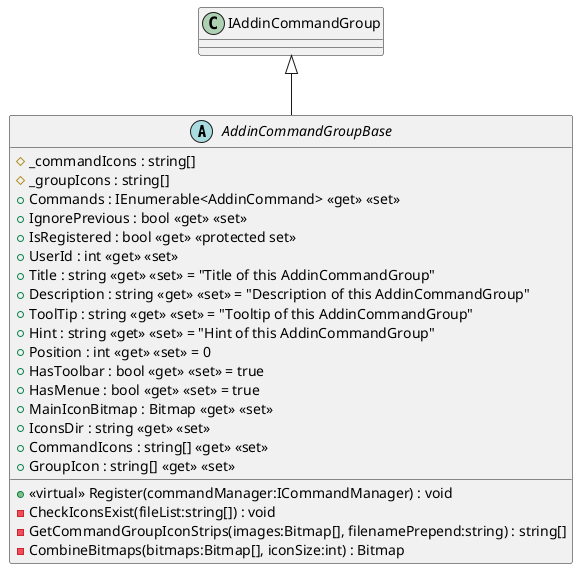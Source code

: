 @startuml
abstract class AddinCommandGroupBase {
    # _commandIcons : string[]
    # _groupIcons : string[]
    + Commands : IEnumerable<AddinCommand> <<get>> <<set>>
    + IgnorePrevious : bool <<get>> <<set>>
    + IsRegistered : bool <<get>> <<protected set>>
    + UserId : int <<get>> <<set>>
    + Title : string <<get>> <<set>> = "Title of this AddinCommandGroup"
    + Description : string <<get>> <<set>> = "Description of this AddinCommandGroup"
    + ToolTip : string <<get>> <<set>> = "Tooltip of this AddinCommandGroup"
    + Hint : string <<get>> <<set>> = "Hint of this AddinCommandGroup"
    + Position : int <<get>> <<set>> = 0
    + HasToolbar : bool <<get>> <<set>> = true
    + HasMenue : bool <<get>> <<set>> = true
    + MainIconBitmap : Bitmap <<get>> <<set>>
    + IconsDir : string <<get>> <<set>>
    + <<virtual>> Register(commandManager:ICommandManager) : void
    + CommandIcons : string[] <<get>> <<set>>
    + GroupIcon : string[] <<get>> <<set>>
    - CheckIconsExist(fileList:string[]) : void
    - GetCommandGroupIconStrips(images:Bitmap[], filenamePrepend:string) : string[]
    - CombineBitmaps(bitmaps:Bitmap[], iconSize:int) : Bitmap
}
IAddinCommandGroup <|-- AddinCommandGroupBase
@enduml
